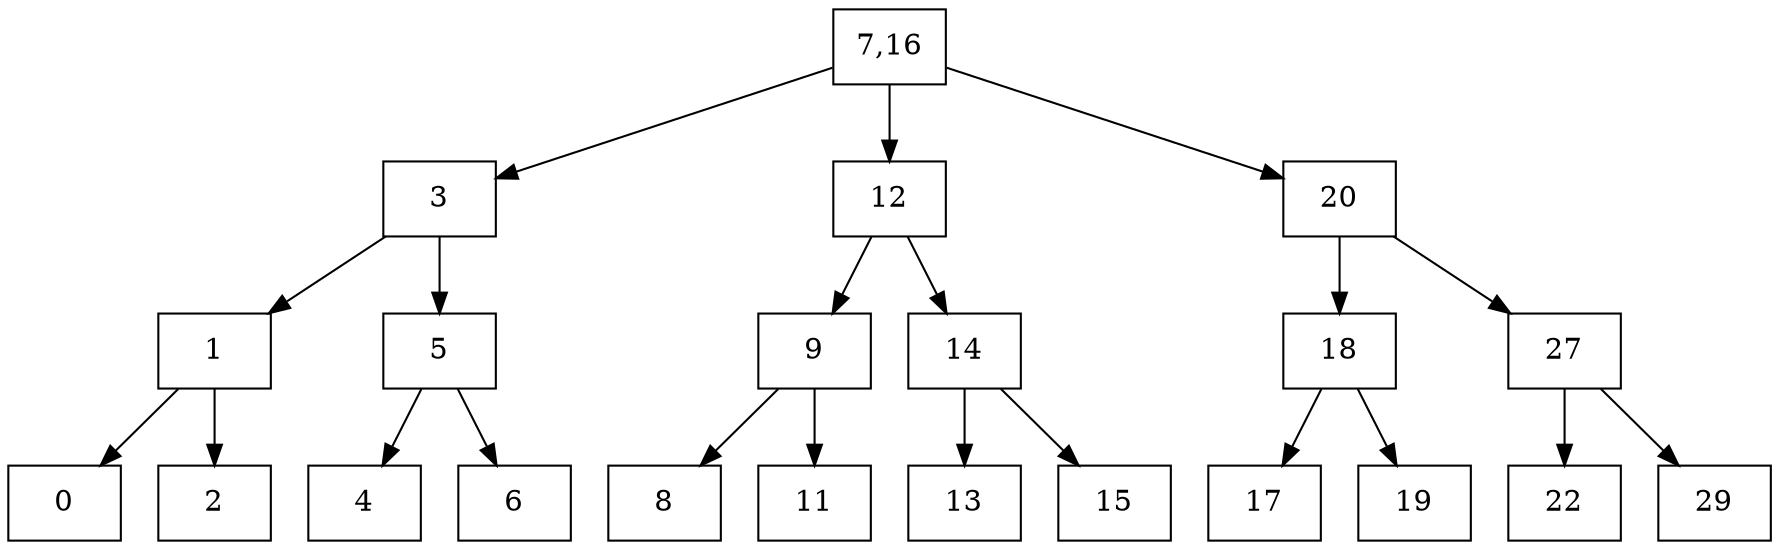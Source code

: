 digraph {
node[shape=record];
7 [label="7,16"];
7 -> 3;
7 -> 12;
7 -> 20;
3 [label="3"];
3 -> 1;
3 -> 5;
1 [label="1"];
1 -> 0;
1 -> 2;
0 [label="0"];
2 [label="2"];
5 [label="5"];
5 -> 4;
5 -> 6;
4 [label="4"];
6 [label="6"];
12 [label="12"];
12 -> 9;
12 -> 14;
9 [label="9"];
9 -> 8;
9 -> 11;
8 [label="8"];
11 [label="11"];
14 [label="14"];
14 -> 13;
14 -> 15;
13 [label="13"];
15 [label="15"];
20 [label="20"];
20 -> 18;
20 -> 27;
18 [label="18"];
18 -> 17;
18 -> 19;
17 [label="17"];
19 [label="19"];
27 [label="27"];
27 -> 22;
27 -> 29;
22 [label="22"];
29 [label="29"];
}
